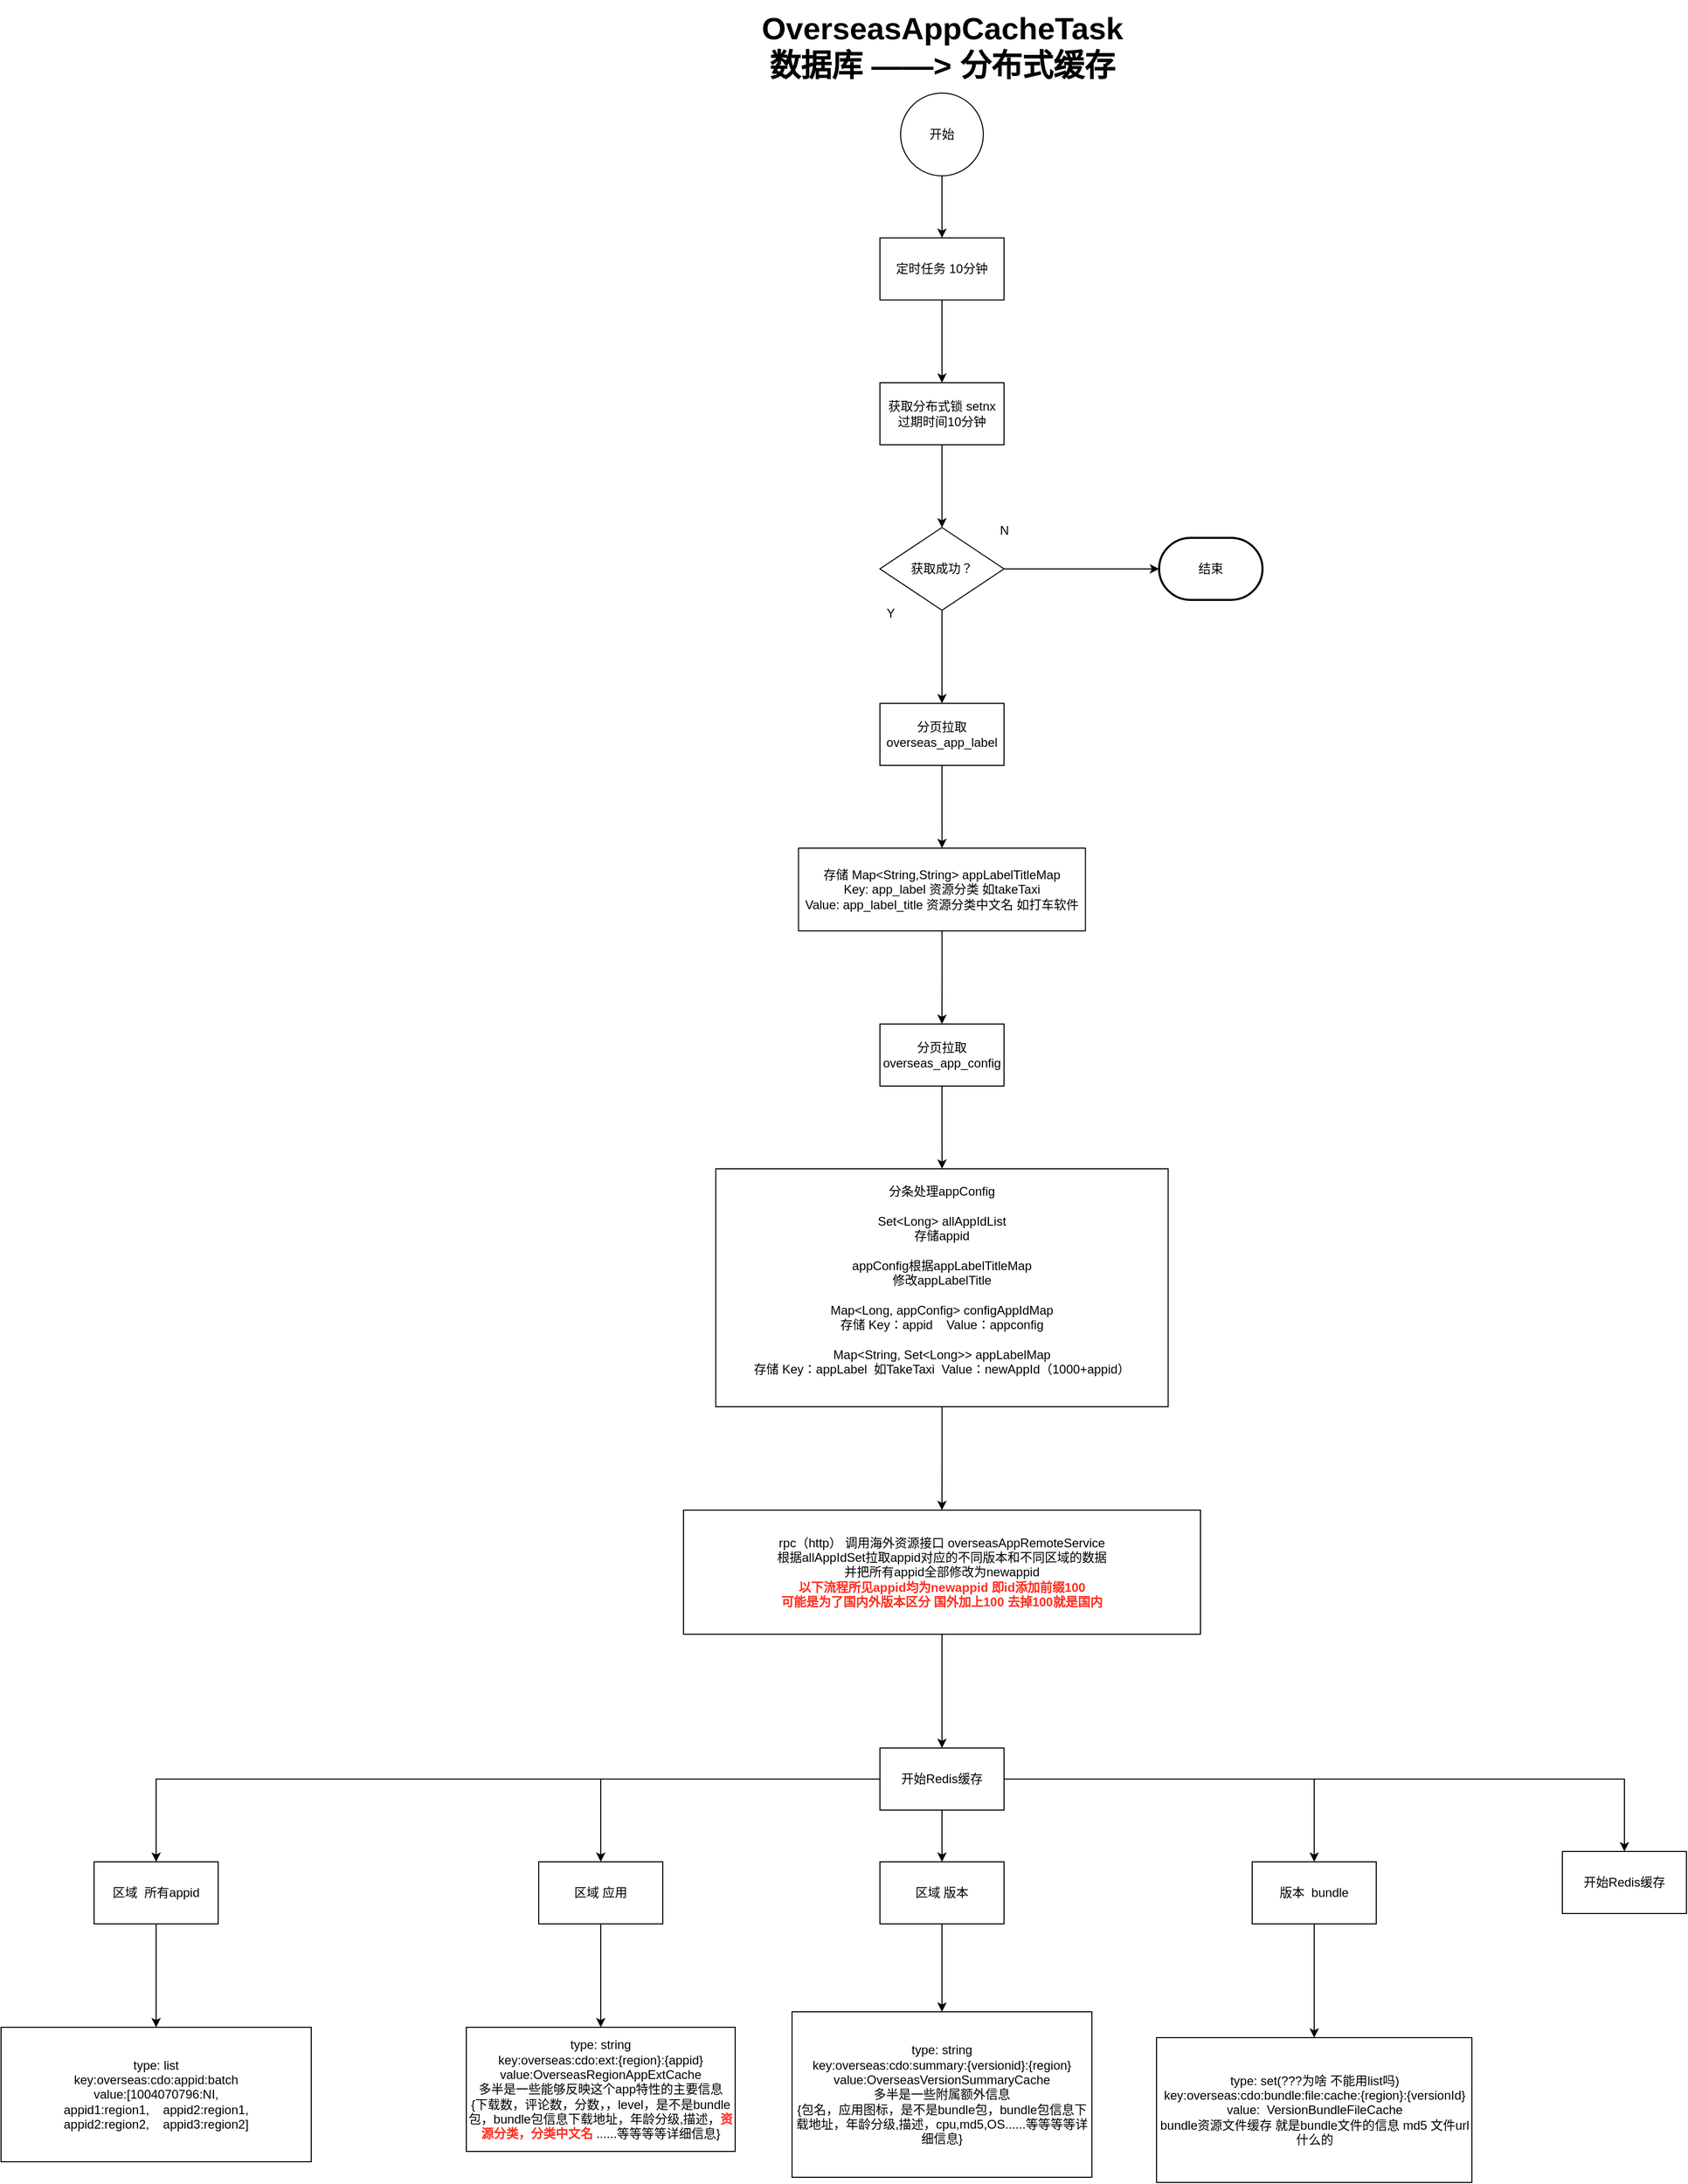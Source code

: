 <mxfile version="22.0.4" type="github">
  <diagram name="第 1 页" id="kvVqzePV_11T5itiF_ri">
    <mxGraphModel dx="1785" dy="502" grid="1" gridSize="10" guides="1" tooltips="1" connect="1" arrows="1" fold="1" page="1" pageScale="1" pageWidth="827" pageHeight="1169" math="0" shadow="0">
      <root>
        <mxCell id="0" />
        <mxCell id="1" parent="0" />
        <mxCell id="zVIqmHbUI8k_uLwxVMFR-6" value="" style="edgeStyle=orthogonalEdgeStyle;rounded=0;orthogonalLoop=1;jettySize=auto;html=1;" edge="1" parent="1" source="zVIqmHbUI8k_uLwxVMFR-1" target="zVIqmHbUI8k_uLwxVMFR-5">
          <mxGeometry relative="1" as="geometry" />
        </mxCell>
        <mxCell id="zVIqmHbUI8k_uLwxVMFR-1" value="定时任务 10分钟" style="rounded=0;whiteSpace=wrap;html=1;" vertex="1" parent="1">
          <mxGeometry x="450" y="250" width="120" height="60" as="geometry" />
        </mxCell>
        <mxCell id="zVIqmHbUI8k_uLwxVMFR-3" style="edgeStyle=orthogonalEdgeStyle;rounded=0;orthogonalLoop=1;jettySize=auto;html=1;entryX=0.5;entryY=0;entryDx=0;entryDy=0;" edge="1" parent="1" source="zVIqmHbUI8k_uLwxVMFR-2" target="zVIqmHbUI8k_uLwxVMFR-1">
          <mxGeometry relative="1" as="geometry" />
        </mxCell>
        <mxCell id="zVIqmHbUI8k_uLwxVMFR-2" value="开始" style="ellipse;whiteSpace=wrap;html=1;" vertex="1" parent="1">
          <mxGeometry x="470" y="110" width="80" height="80" as="geometry" />
        </mxCell>
        <mxCell id="zVIqmHbUI8k_uLwxVMFR-4" value="&lt;b&gt;&lt;font style=&quot;font-size: 30px;&quot;&gt;OverseasAppCacheTask&lt;br&gt;数据库 ——&amp;gt; 分布式缓存&lt;/font&gt;&lt;/b&gt;" style="text;html=1;align=center;verticalAlign=middle;resizable=0;points=[];autosize=1;strokeColor=none;fillColor=none;" vertex="1" parent="1">
          <mxGeometry x="325" y="20" width="370" height="90" as="geometry" />
        </mxCell>
        <mxCell id="zVIqmHbUI8k_uLwxVMFR-12" value="" style="edgeStyle=orthogonalEdgeStyle;rounded=0;orthogonalLoop=1;jettySize=auto;html=1;" edge="1" parent="1" source="zVIqmHbUI8k_uLwxVMFR-5" target="zVIqmHbUI8k_uLwxVMFR-11">
          <mxGeometry relative="1" as="geometry" />
        </mxCell>
        <mxCell id="zVIqmHbUI8k_uLwxVMFR-5" value="获取分布式锁 setnx&lt;br&gt;过期时间10分钟" style="whiteSpace=wrap;html=1;rounded=0;" vertex="1" parent="1">
          <mxGeometry x="450" y="390" width="120" height="60" as="geometry" />
        </mxCell>
        <mxCell id="zVIqmHbUI8k_uLwxVMFR-19" value="" style="edgeStyle=orthogonalEdgeStyle;rounded=0;orthogonalLoop=1;jettySize=auto;html=1;" edge="1" parent="1" source="zVIqmHbUI8k_uLwxVMFR-11" target="zVIqmHbUI8k_uLwxVMFR-18">
          <mxGeometry relative="1" as="geometry" />
        </mxCell>
        <mxCell id="zVIqmHbUI8k_uLwxVMFR-11" value="获取成功？" style="rhombus;whiteSpace=wrap;html=1;rounded=0;" vertex="1" parent="1">
          <mxGeometry x="450" y="530" width="120" height="80" as="geometry" />
        </mxCell>
        <mxCell id="zVIqmHbUI8k_uLwxVMFR-13" value="结束" style="strokeWidth=2;html=1;shape=mxgraph.flowchart.terminator;whiteSpace=wrap;" vertex="1" parent="1">
          <mxGeometry x="720" y="540" width="100" height="60" as="geometry" />
        </mxCell>
        <mxCell id="zVIqmHbUI8k_uLwxVMFR-14" style="edgeStyle=orthogonalEdgeStyle;rounded=0;orthogonalLoop=1;jettySize=auto;html=1;entryX=0;entryY=0.5;entryDx=0;entryDy=0;entryPerimeter=0;" edge="1" parent="1" source="zVIqmHbUI8k_uLwxVMFR-11" target="zVIqmHbUI8k_uLwxVMFR-13">
          <mxGeometry relative="1" as="geometry" />
        </mxCell>
        <mxCell id="zVIqmHbUI8k_uLwxVMFR-16" value="N" style="text;html=1;align=center;verticalAlign=middle;resizable=0;points=[];autosize=1;strokeColor=none;fillColor=none;" vertex="1" parent="1">
          <mxGeometry x="555" y="518" width="30" height="30" as="geometry" />
        </mxCell>
        <mxCell id="zVIqmHbUI8k_uLwxVMFR-17" value="Y" style="text;html=1;align=center;verticalAlign=middle;resizable=0;points=[];autosize=1;strokeColor=none;fillColor=none;" vertex="1" parent="1">
          <mxGeometry x="445" y="598" width="30" height="30" as="geometry" />
        </mxCell>
        <mxCell id="zVIqmHbUI8k_uLwxVMFR-21" value="" style="edgeStyle=orthogonalEdgeStyle;rounded=0;orthogonalLoop=1;jettySize=auto;html=1;" edge="1" parent="1" source="zVIqmHbUI8k_uLwxVMFR-18" target="zVIqmHbUI8k_uLwxVMFR-20">
          <mxGeometry relative="1" as="geometry" />
        </mxCell>
        <mxCell id="zVIqmHbUI8k_uLwxVMFR-18" value="分页拉取overseas_app_label" style="whiteSpace=wrap;html=1;rounded=0;" vertex="1" parent="1">
          <mxGeometry x="450" y="700" width="120" height="60" as="geometry" />
        </mxCell>
        <mxCell id="zVIqmHbUI8k_uLwxVMFR-23" value="" style="edgeStyle=orthogonalEdgeStyle;rounded=0;orthogonalLoop=1;jettySize=auto;html=1;" edge="1" parent="1" source="zVIqmHbUI8k_uLwxVMFR-20" target="zVIqmHbUI8k_uLwxVMFR-22">
          <mxGeometry relative="1" as="geometry" />
        </mxCell>
        <mxCell id="zVIqmHbUI8k_uLwxVMFR-20" value="存储 Map&amp;lt;String,String&amp;gt; appLabelTitleMap&lt;br&gt;Key: app_label 资源分类 如takeTaxi&lt;br&gt;Value: app_label_title 资源分类中文名 如打车软件" style="whiteSpace=wrap;html=1;rounded=0;" vertex="1" parent="1">
          <mxGeometry x="371.25" y="840" width="277.5" height="80" as="geometry" />
        </mxCell>
        <mxCell id="zVIqmHbUI8k_uLwxVMFR-25" value="" style="edgeStyle=orthogonalEdgeStyle;rounded=0;orthogonalLoop=1;jettySize=auto;html=1;" edge="1" parent="1" source="zVIqmHbUI8k_uLwxVMFR-22" target="zVIqmHbUI8k_uLwxVMFR-24">
          <mxGeometry relative="1" as="geometry" />
        </mxCell>
        <mxCell id="zVIqmHbUI8k_uLwxVMFR-22" value="分页拉取&lt;br&gt;overseas_app_config" style="whiteSpace=wrap;html=1;rounded=0;" vertex="1" parent="1">
          <mxGeometry x="450" y="1010" width="120" height="60" as="geometry" />
        </mxCell>
        <mxCell id="zVIqmHbUI8k_uLwxVMFR-27" value="" style="edgeStyle=orthogonalEdgeStyle;rounded=0;orthogonalLoop=1;jettySize=auto;html=1;" edge="1" parent="1" source="zVIqmHbUI8k_uLwxVMFR-24" target="zVIqmHbUI8k_uLwxVMFR-26">
          <mxGeometry relative="1" as="geometry" />
        </mxCell>
        <mxCell id="zVIqmHbUI8k_uLwxVMFR-24" value="分条处理appConfig&lt;br&gt;&lt;br&gt;Set&amp;lt;Long&amp;gt; allAppIdList &lt;br&gt;存储appid&lt;br&gt;&lt;br&gt;appConfig根据appLabelTitleMap&lt;br&gt;修改appLabelTitle&lt;br&gt;&lt;br&gt;Map&amp;lt;Long, appConfig&amp;gt; configAppIdMap &lt;br&gt;存储 Key：appid&amp;nbsp; &amp;nbsp; Value：appconfig&lt;br&gt;&lt;br&gt;Map&amp;lt;String, Set&amp;lt;Long&amp;gt;&amp;gt; appLabelMap&lt;br&gt;存储 Key：appLabel&amp;nbsp; 如TakeTaxi&amp;nbsp; Value：newAppId（1000+appid）&lt;br&gt;&lt;br&gt;" style="whiteSpace=wrap;html=1;rounded=0;" vertex="1" parent="1">
          <mxGeometry x="291.25" y="1150" width="437.5" height="230" as="geometry" />
        </mxCell>
        <mxCell id="zVIqmHbUI8k_uLwxVMFR-29" value="" style="edgeStyle=orthogonalEdgeStyle;rounded=0;orthogonalLoop=1;jettySize=auto;html=1;" edge="1" parent="1" source="zVIqmHbUI8k_uLwxVMFR-26" target="zVIqmHbUI8k_uLwxVMFR-28">
          <mxGeometry relative="1" as="geometry" />
        </mxCell>
        <mxCell id="zVIqmHbUI8k_uLwxVMFR-26" value="rpc（http） 调用海外资源接口 overseasAppRemoteService&lt;br&gt;根据allAppIdSet拉取appid对应的不同版本和不同区域的数据&lt;br&gt;并把所有appid全部修改为newappid &lt;br&gt;&lt;b&gt;&lt;font color=&quot;#ff2e1f&quot;&gt;以下流程所见appid均为newappid 即id添加前缀100 &lt;br&gt;可能是为了国内外版本区分 国外加上100 去掉100就是国内&lt;/font&gt;&lt;/b&gt;" style="whiteSpace=wrap;html=1;rounded=0;" vertex="1" parent="1">
          <mxGeometry x="260" y="1480" width="500" height="120" as="geometry" />
        </mxCell>
        <mxCell id="zVIqmHbUI8k_uLwxVMFR-35" style="edgeStyle=orthogonalEdgeStyle;rounded=0;orthogonalLoop=1;jettySize=auto;html=1;entryX=0.5;entryY=0;entryDx=0;entryDy=0;" edge="1" parent="1" source="zVIqmHbUI8k_uLwxVMFR-28" target="zVIqmHbUI8k_uLwxVMFR-32">
          <mxGeometry relative="1" as="geometry" />
        </mxCell>
        <mxCell id="zVIqmHbUI8k_uLwxVMFR-36" style="edgeStyle=orthogonalEdgeStyle;rounded=0;orthogonalLoop=1;jettySize=auto;html=1;entryX=0.5;entryY=0;entryDx=0;entryDy=0;" edge="1" parent="1" source="zVIqmHbUI8k_uLwxVMFR-28" target="zVIqmHbUI8k_uLwxVMFR-31">
          <mxGeometry relative="1" as="geometry" />
        </mxCell>
        <mxCell id="zVIqmHbUI8k_uLwxVMFR-37" style="edgeStyle=orthogonalEdgeStyle;rounded=0;orthogonalLoop=1;jettySize=auto;html=1;entryX=0.5;entryY=0;entryDx=0;entryDy=0;" edge="1" parent="1" source="zVIqmHbUI8k_uLwxVMFR-28" target="zVIqmHbUI8k_uLwxVMFR-30">
          <mxGeometry relative="1" as="geometry" />
        </mxCell>
        <mxCell id="zVIqmHbUI8k_uLwxVMFR-38" style="edgeStyle=orthogonalEdgeStyle;rounded=0;orthogonalLoop=1;jettySize=auto;html=1;entryX=0.5;entryY=0;entryDx=0;entryDy=0;" edge="1" parent="1" source="zVIqmHbUI8k_uLwxVMFR-28" target="zVIqmHbUI8k_uLwxVMFR-34">
          <mxGeometry relative="1" as="geometry" />
        </mxCell>
        <mxCell id="zVIqmHbUI8k_uLwxVMFR-39" style="edgeStyle=orthogonalEdgeStyle;rounded=0;orthogonalLoop=1;jettySize=auto;html=1;entryX=0.5;entryY=0;entryDx=0;entryDy=0;" edge="1" parent="1" source="zVIqmHbUI8k_uLwxVMFR-28" target="zVIqmHbUI8k_uLwxVMFR-33">
          <mxGeometry relative="1" as="geometry" />
        </mxCell>
        <mxCell id="zVIqmHbUI8k_uLwxVMFR-28" value="开始Redis缓存&lt;br&gt;" style="whiteSpace=wrap;html=1;rounded=0;" vertex="1" parent="1">
          <mxGeometry x="450" y="1710" width="120" height="60" as="geometry" />
        </mxCell>
        <mxCell id="zVIqmHbUI8k_uLwxVMFR-45" value="" style="edgeStyle=orthogonalEdgeStyle;rounded=0;orthogonalLoop=1;jettySize=auto;html=1;" edge="1" parent="1" source="zVIqmHbUI8k_uLwxVMFR-30" target="zVIqmHbUI8k_uLwxVMFR-44">
          <mxGeometry relative="1" as="geometry" />
        </mxCell>
        <mxCell id="zVIqmHbUI8k_uLwxVMFR-30" value="区域 版本" style="whiteSpace=wrap;html=1;rounded=0;" vertex="1" parent="1">
          <mxGeometry x="450" y="1820" width="120" height="60" as="geometry" />
        </mxCell>
        <mxCell id="zVIqmHbUI8k_uLwxVMFR-43" value="" style="edgeStyle=orthogonalEdgeStyle;rounded=0;orthogonalLoop=1;jettySize=auto;html=1;" edge="1" parent="1" source="zVIqmHbUI8k_uLwxVMFR-31" target="zVIqmHbUI8k_uLwxVMFR-42">
          <mxGeometry relative="1" as="geometry" />
        </mxCell>
        <mxCell id="zVIqmHbUI8k_uLwxVMFR-31" value="区域 应用" style="whiteSpace=wrap;html=1;rounded=0;" vertex="1" parent="1">
          <mxGeometry x="120" y="1820" width="120" height="60" as="geometry" />
        </mxCell>
        <mxCell id="zVIqmHbUI8k_uLwxVMFR-41" value="" style="edgeStyle=orthogonalEdgeStyle;rounded=0;orthogonalLoop=1;jettySize=auto;html=1;" edge="1" parent="1" source="zVIqmHbUI8k_uLwxVMFR-32">
          <mxGeometry relative="1" as="geometry">
            <mxPoint x="-250" y="1980" as="targetPoint" />
          </mxGeometry>
        </mxCell>
        <mxCell id="zVIqmHbUI8k_uLwxVMFR-32" value="区域&amp;nbsp; 所有appid" style="whiteSpace=wrap;html=1;rounded=0;" vertex="1" parent="1">
          <mxGeometry x="-310" y="1820" width="120" height="60" as="geometry" />
        </mxCell>
        <mxCell id="zVIqmHbUI8k_uLwxVMFR-33" value="开始Redis缓存&lt;br&gt;" style="whiteSpace=wrap;html=1;rounded=0;" vertex="1" parent="1">
          <mxGeometry x="1110" y="1810" width="120" height="60" as="geometry" />
        </mxCell>
        <mxCell id="zVIqmHbUI8k_uLwxVMFR-47" value="" style="edgeStyle=orthogonalEdgeStyle;rounded=0;orthogonalLoop=1;jettySize=auto;html=1;" edge="1" parent="1" source="zVIqmHbUI8k_uLwxVMFR-34" target="zVIqmHbUI8k_uLwxVMFR-46">
          <mxGeometry relative="1" as="geometry" />
        </mxCell>
        <mxCell id="zVIqmHbUI8k_uLwxVMFR-34" value="版本&amp;nbsp; bundle" style="whiteSpace=wrap;html=1;rounded=0;" vertex="1" parent="1">
          <mxGeometry x="810" y="1820" width="120" height="60" as="geometry" />
        </mxCell>
        <mxCell id="zVIqmHbUI8k_uLwxVMFR-40" value="type: list&lt;br&gt;key:overseas:cdo:appid:batch&lt;br&gt;value:[1004070796:NI, &lt;br&gt;appid1:region1,&amp;nbsp; &amp;nbsp; appid2:region1,&lt;br&gt;appid2:region2,&amp;nbsp; &amp;nbsp; appid3:region2]" style="whiteSpace=wrap;html=1;rounded=0;" vertex="1" parent="1">
          <mxGeometry x="-400" y="1980" width="300" height="130" as="geometry" />
        </mxCell>
        <mxCell id="zVIqmHbUI8k_uLwxVMFR-42" value="type: string&lt;br style=&quot;border-color: var(--border-color);&quot;&gt;key:overseas:cdo:ext:{region}:{appid}&lt;br style=&quot;border-color: var(--border-color);&quot;&gt;value:OverseasRegionAppExtCache&lt;br&gt;多半是一些能够反映这个app特性的主要信息&lt;br&gt;{下载数，评论数，分数，，level，是不是bundle包，bundle包信息下载地址，年龄分级,描述，&lt;b style=&quot;&quot;&gt;&lt;font color=&quot;#ff2e1f&quot;&gt;资源分类，分类中文名&lt;/font&gt;&lt;/b&gt; ......等等等等详细信息}" style="whiteSpace=wrap;html=1;rounded=0;" vertex="1" parent="1">
          <mxGeometry x="50" y="1980" width="260" height="120" as="geometry" />
        </mxCell>
        <mxCell id="zVIqmHbUI8k_uLwxVMFR-44" value="type: string&lt;br style=&quot;border-color: var(--border-color);&quot;&gt;key:overseas:cdo:summary:{versionid}:{region}&lt;br style=&quot;border-color: var(--border-color);&quot;&gt;value:OverseasVersionSummaryCache&lt;br&gt;多半是一些附属额外信息&lt;br style=&quot;border-color: var(--border-color);&quot;&gt;{包名，应用图标，是不是bundle包，bundle包信息下载地址，年龄分级,描述，cpu,md5,OS......等等等等详细信息}" style="whiteSpace=wrap;html=1;rounded=0;" vertex="1" parent="1">
          <mxGeometry x="365" y="1965" width="290" height="160" as="geometry" />
        </mxCell>
        <mxCell id="zVIqmHbUI8k_uLwxVMFR-46" value="type: set(???为啥 不能用list吗)&lt;br style=&quot;border-color: var(--border-color);&quot;&gt;key:overseas:cdo:bundle:file:cache:{region}:{versionId}&lt;br style=&quot;border-color: var(--border-color);&quot;&gt;value:&amp;nbsp; VersionBundleFileCache&lt;br style=&quot;border-color: var(--border-color);&quot;&gt;bundle资源文件缓存 就是bundle文件的信息 md5 文件url什么的" style="whiteSpace=wrap;html=1;rounded=0;" vertex="1" parent="1">
          <mxGeometry x="717.5" y="1990" width="305" height="140" as="geometry" />
        </mxCell>
      </root>
    </mxGraphModel>
  </diagram>
</mxfile>
